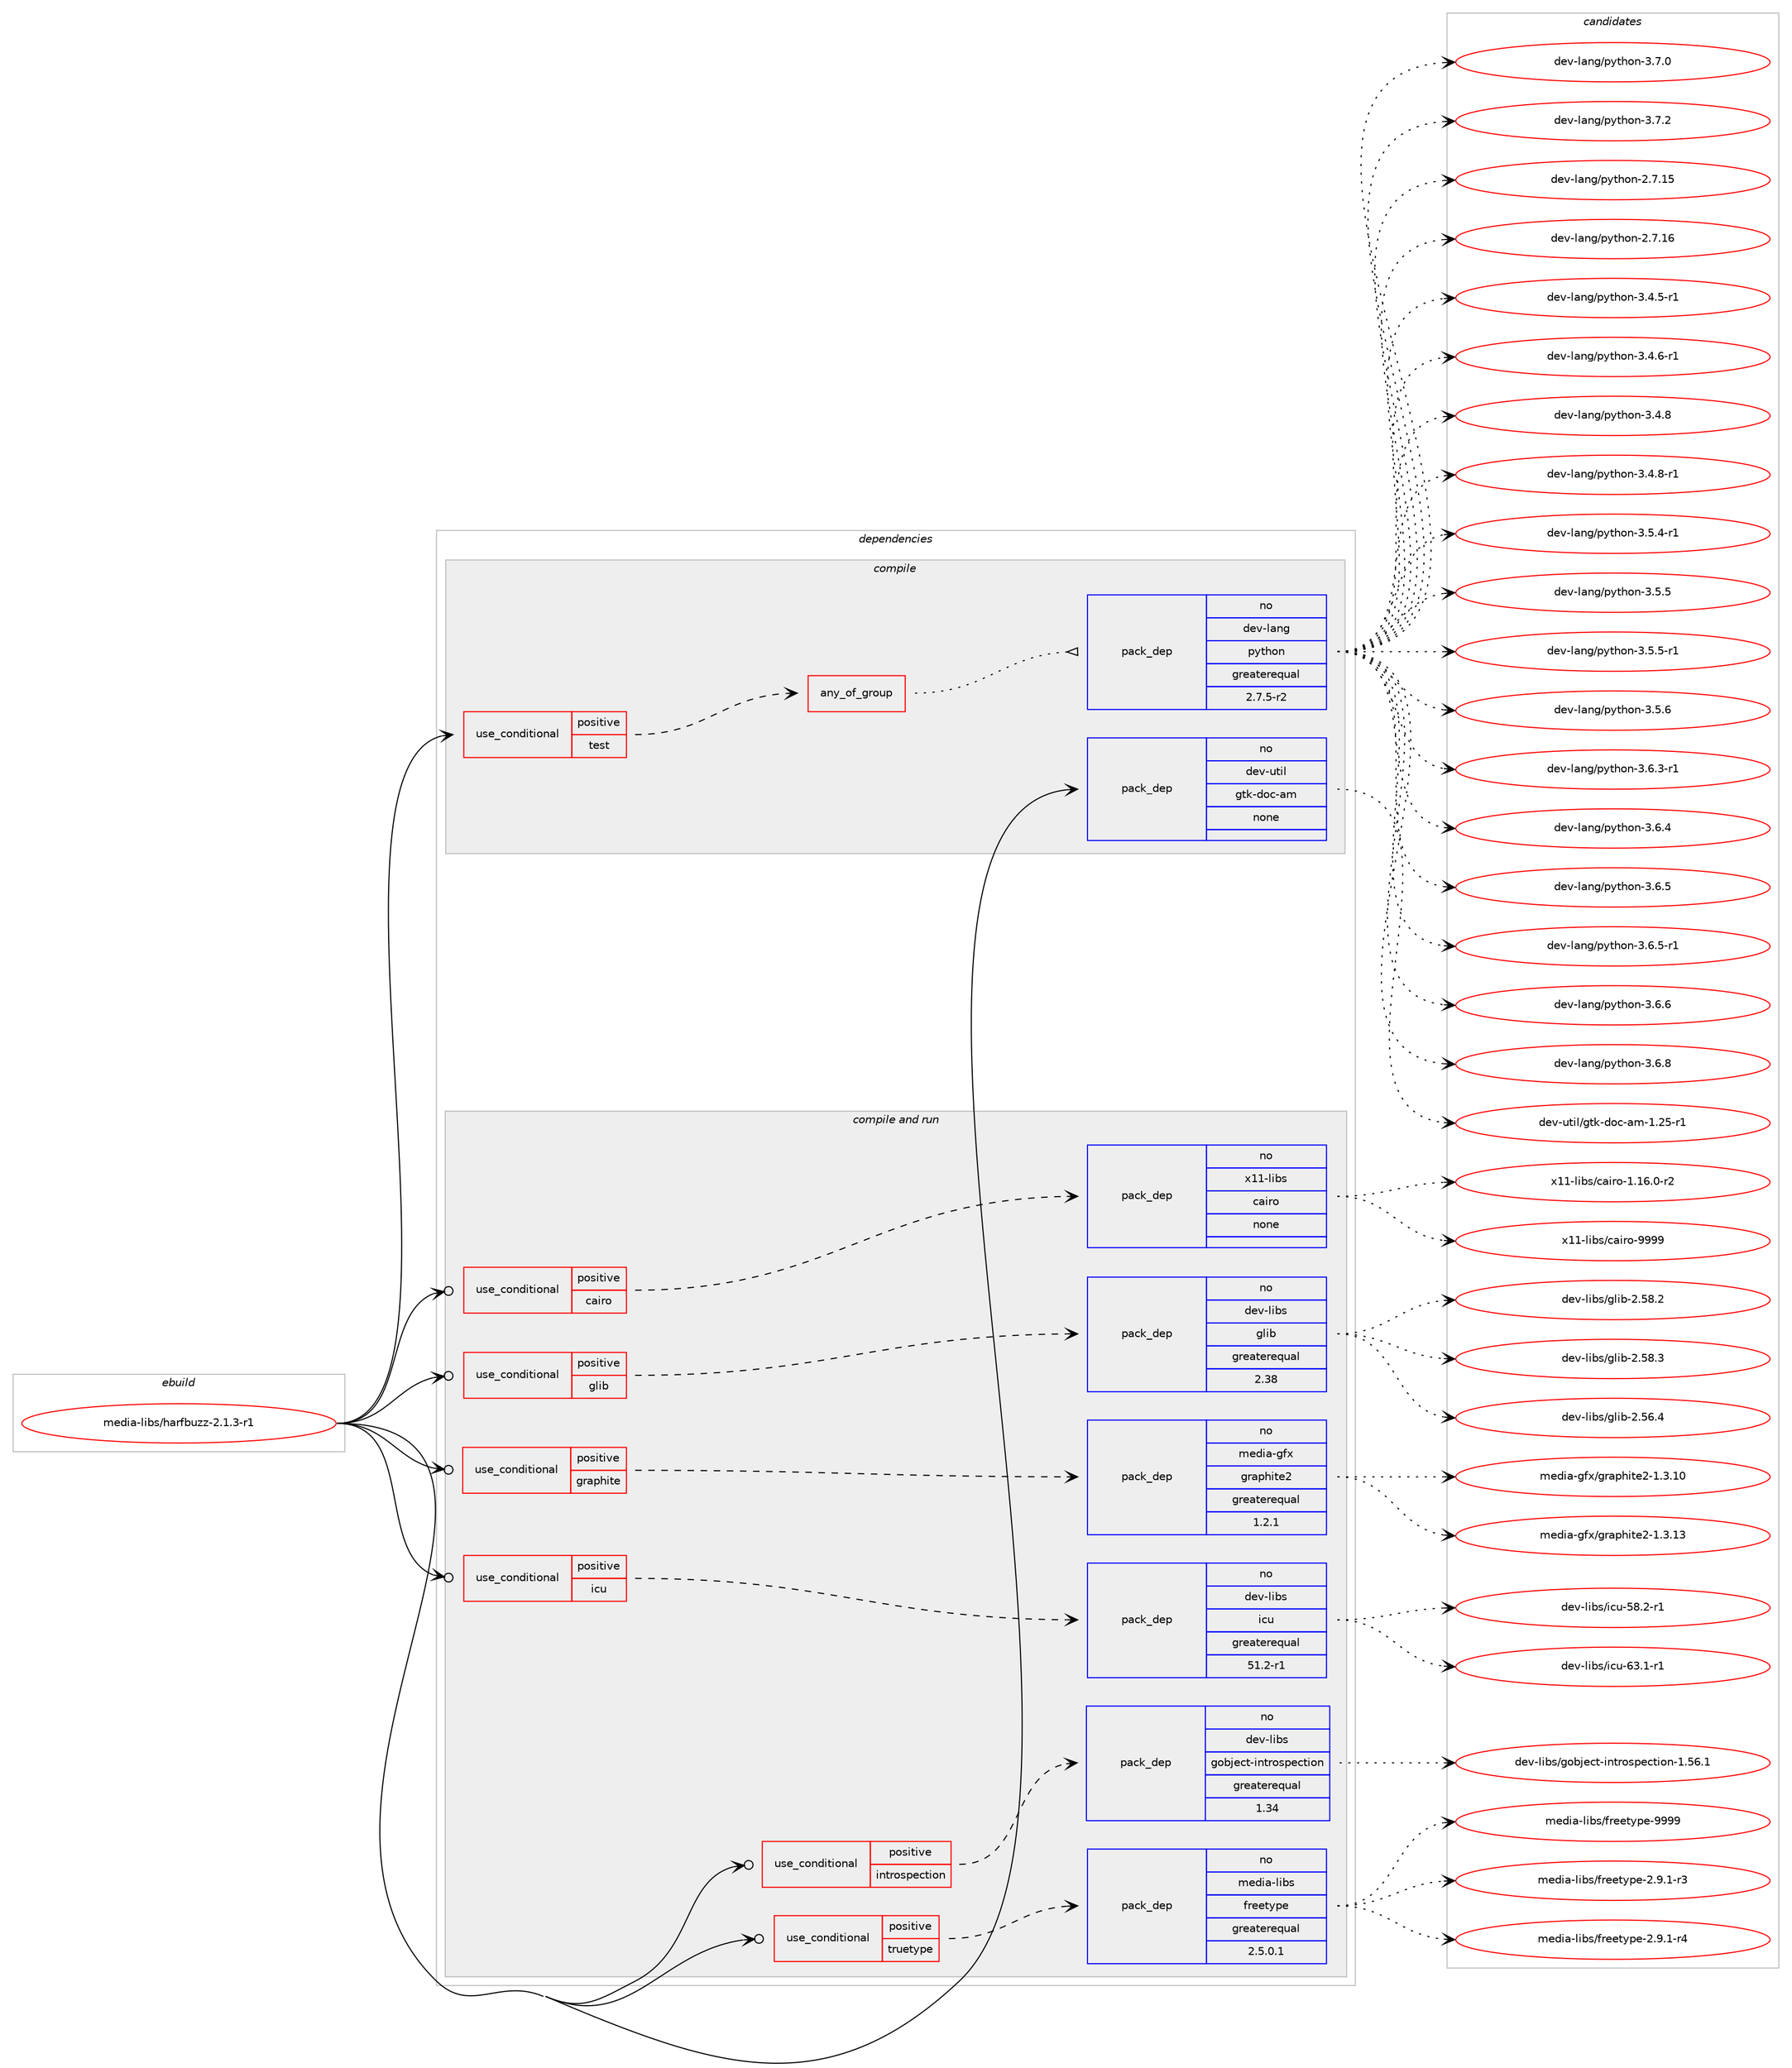 digraph prolog {

# *************
# Graph options
# *************

newrank=true;
concentrate=true;
compound=true;
graph [rankdir=LR,fontname=Helvetica,fontsize=10,ranksep=1.5];#, ranksep=2.5, nodesep=0.2];
edge  [arrowhead=vee];
node  [fontname=Helvetica,fontsize=10];

# **********
# The ebuild
# **********

subgraph cluster_leftcol {
color=gray;
rank=same;
label=<<i>ebuild</i>>;
id [label="media-libs/harfbuzz-2.1.3-r1", color=red, width=4, href="../media-libs/harfbuzz-2.1.3-r1.svg"];
}

# ****************
# The dependencies
# ****************

subgraph cluster_midcol {
color=gray;
label=<<i>dependencies</i>>;
subgraph cluster_compile {
fillcolor="#eeeeee";
style=filled;
label=<<i>compile</i>>;
subgraph cond434136 {
dependency1611407 [label=<<TABLE BORDER="0" CELLBORDER="1" CELLSPACING="0" CELLPADDING="4"><TR><TD ROWSPAN="3" CELLPADDING="10">use_conditional</TD></TR><TR><TD>positive</TD></TR><TR><TD>test</TD></TR></TABLE>>, shape=none, color=red];
subgraph any25031 {
dependency1611408 [label=<<TABLE BORDER="0" CELLBORDER="1" CELLSPACING="0" CELLPADDING="4"><TR><TD CELLPADDING="10">any_of_group</TD></TR></TABLE>>, shape=none, color=red];subgraph pack1151541 {
dependency1611409 [label=<<TABLE BORDER="0" CELLBORDER="1" CELLSPACING="0" CELLPADDING="4" WIDTH="220"><TR><TD ROWSPAN="6" CELLPADDING="30">pack_dep</TD></TR><TR><TD WIDTH="110">no</TD></TR><TR><TD>dev-lang</TD></TR><TR><TD>python</TD></TR><TR><TD>greaterequal</TD></TR><TR><TD>2.7.5-r2</TD></TR></TABLE>>, shape=none, color=blue];
}
dependency1611408:e -> dependency1611409:w [weight=20,style="dotted",arrowhead="oinv"];
}
dependency1611407:e -> dependency1611408:w [weight=20,style="dashed",arrowhead="vee"];
}
id:e -> dependency1611407:w [weight=20,style="solid",arrowhead="vee"];
subgraph pack1151542 {
dependency1611410 [label=<<TABLE BORDER="0" CELLBORDER="1" CELLSPACING="0" CELLPADDING="4" WIDTH="220"><TR><TD ROWSPAN="6" CELLPADDING="30">pack_dep</TD></TR><TR><TD WIDTH="110">no</TD></TR><TR><TD>dev-util</TD></TR><TR><TD>gtk-doc-am</TD></TR><TR><TD>none</TD></TR><TR><TD></TD></TR></TABLE>>, shape=none, color=blue];
}
id:e -> dependency1611410:w [weight=20,style="solid",arrowhead="vee"];
}
subgraph cluster_compileandrun {
fillcolor="#eeeeee";
style=filled;
label=<<i>compile and run</i>>;
subgraph cond434137 {
dependency1611411 [label=<<TABLE BORDER="0" CELLBORDER="1" CELLSPACING="0" CELLPADDING="4"><TR><TD ROWSPAN="3" CELLPADDING="10">use_conditional</TD></TR><TR><TD>positive</TD></TR><TR><TD>cairo</TD></TR></TABLE>>, shape=none, color=red];
subgraph pack1151543 {
dependency1611412 [label=<<TABLE BORDER="0" CELLBORDER="1" CELLSPACING="0" CELLPADDING="4" WIDTH="220"><TR><TD ROWSPAN="6" CELLPADDING="30">pack_dep</TD></TR><TR><TD WIDTH="110">no</TD></TR><TR><TD>x11-libs</TD></TR><TR><TD>cairo</TD></TR><TR><TD>none</TD></TR><TR><TD></TD></TR></TABLE>>, shape=none, color=blue];
}
dependency1611411:e -> dependency1611412:w [weight=20,style="dashed",arrowhead="vee"];
}
id:e -> dependency1611411:w [weight=20,style="solid",arrowhead="odotvee"];
subgraph cond434138 {
dependency1611413 [label=<<TABLE BORDER="0" CELLBORDER="1" CELLSPACING="0" CELLPADDING="4"><TR><TD ROWSPAN="3" CELLPADDING="10">use_conditional</TD></TR><TR><TD>positive</TD></TR><TR><TD>glib</TD></TR></TABLE>>, shape=none, color=red];
subgraph pack1151544 {
dependency1611414 [label=<<TABLE BORDER="0" CELLBORDER="1" CELLSPACING="0" CELLPADDING="4" WIDTH="220"><TR><TD ROWSPAN="6" CELLPADDING="30">pack_dep</TD></TR><TR><TD WIDTH="110">no</TD></TR><TR><TD>dev-libs</TD></TR><TR><TD>glib</TD></TR><TR><TD>greaterequal</TD></TR><TR><TD>2.38</TD></TR></TABLE>>, shape=none, color=blue];
}
dependency1611413:e -> dependency1611414:w [weight=20,style="dashed",arrowhead="vee"];
}
id:e -> dependency1611413:w [weight=20,style="solid",arrowhead="odotvee"];
subgraph cond434139 {
dependency1611415 [label=<<TABLE BORDER="0" CELLBORDER="1" CELLSPACING="0" CELLPADDING="4"><TR><TD ROWSPAN="3" CELLPADDING="10">use_conditional</TD></TR><TR><TD>positive</TD></TR><TR><TD>graphite</TD></TR></TABLE>>, shape=none, color=red];
subgraph pack1151545 {
dependency1611416 [label=<<TABLE BORDER="0" CELLBORDER="1" CELLSPACING="0" CELLPADDING="4" WIDTH="220"><TR><TD ROWSPAN="6" CELLPADDING="30">pack_dep</TD></TR><TR><TD WIDTH="110">no</TD></TR><TR><TD>media-gfx</TD></TR><TR><TD>graphite2</TD></TR><TR><TD>greaterequal</TD></TR><TR><TD>1.2.1</TD></TR></TABLE>>, shape=none, color=blue];
}
dependency1611415:e -> dependency1611416:w [weight=20,style="dashed",arrowhead="vee"];
}
id:e -> dependency1611415:w [weight=20,style="solid",arrowhead="odotvee"];
subgraph cond434140 {
dependency1611417 [label=<<TABLE BORDER="0" CELLBORDER="1" CELLSPACING="0" CELLPADDING="4"><TR><TD ROWSPAN="3" CELLPADDING="10">use_conditional</TD></TR><TR><TD>positive</TD></TR><TR><TD>icu</TD></TR></TABLE>>, shape=none, color=red];
subgraph pack1151546 {
dependency1611418 [label=<<TABLE BORDER="0" CELLBORDER="1" CELLSPACING="0" CELLPADDING="4" WIDTH="220"><TR><TD ROWSPAN="6" CELLPADDING="30">pack_dep</TD></TR><TR><TD WIDTH="110">no</TD></TR><TR><TD>dev-libs</TD></TR><TR><TD>icu</TD></TR><TR><TD>greaterequal</TD></TR><TR><TD>51.2-r1</TD></TR></TABLE>>, shape=none, color=blue];
}
dependency1611417:e -> dependency1611418:w [weight=20,style="dashed",arrowhead="vee"];
}
id:e -> dependency1611417:w [weight=20,style="solid",arrowhead="odotvee"];
subgraph cond434141 {
dependency1611419 [label=<<TABLE BORDER="0" CELLBORDER="1" CELLSPACING="0" CELLPADDING="4"><TR><TD ROWSPAN="3" CELLPADDING="10">use_conditional</TD></TR><TR><TD>positive</TD></TR><TR><TD>introspection</TD></TR></TABLE>>, shape=none, color=red];
subgraph pack1151547 {
dependency1611420 [label=<<TABLE BORDER="0" CELLBORDER="1" CELLSPACING="0" CELLPADDING="4" WIDTH="220"><TR><TD ROWSPAN="6" CELLPADDING="30">pack_dep</TD></TR><TR><TD WIDTH="110">no</TD></TR><TR><TD>dev-libs</TD></TR><TR><TD>gobject-introspection</TD></TR><TR><TD>greaterequal</TD></TR><TR><TD>1.34</TD></TR></TABLE>>, shape=none, color=blue];
}
dependency1611419:e -> dependency1611420:w [weight=20,style="dashed",arrowhead="vee"];
}
id:e -> dependency1611419:w [weight=20,style="solid",arrowhead="odotvee"];
subgraph cond434142 {
dependency1611421 [label=<<TABLE BORDER="0" CELLBORDER="1" CELLSPACING="0" CELLPADDING="4"><TR><TD ROWSPAN="3" CELLPADDING="10">use_conditional</TD></TR><TR><TD>positive</TD></TR><TR><TD>truetype</TD></TR></TABLE>>, shape=none, color=red];
subgraph pack1151548 {
dependency1611422 [label=<<TABLE BORDER="0" CELLBORDER="1" CELLSPACING="0" CELLPADDING="4" WIDTH="220"><TR><TD ROWSPAN="6" CELLPADDING="30">pack_dep</TD></TR><TR><TD WIDTH="110">no</TD></TR><TR><TD>media-libs</TD></TR><TR><TD>freetype</TD></TR><TR><TD>greaterequal</TD></TR><TR><TD>2.5.0.1</TD></TR></TABLE>>, shape=none, color=blue];
}
dependency1611421:e -> dependency1611422:w [weight=20,style="dashed",arrowhead="vee"];
}
id:e -> dependency1611421:w [weight=20,style="solid",arrowhead="odotvee"];
}
subgraph cluster_run {
fillcolor="#eeeeee";
style=filled;
label=<<i>run</i>>;
}
}

# **************
# The candidates
# **************

subgraph cluster_choices {
rank=same;
color=gray;
label=<<i>candidates</i>>;

subgraph choice1151541 {
color=black;
nodesep=1;
choice10010111845108971101034711212111610411111045504655464953 [label="dev-lang/python-2.7.15", color=red, width=4,href="../dev-lang/python-2.7.15.svg"];
choice10010111845108971101034711212111610411111045504655464954 [label="dev-lang/python-2.7.16", color=red, width=4,href="../dev-lang/python-2.7.16.svg"];
choice1001011184510897110103471121211161041111104551465246534511449 [label="dev-lang/python-3.4.5-r1", color=red, width=4,href="../dev-lang/python-3.4.5-r1.svg"];
choice1001011184510897110103471121211161041111104551465246544511449 [label="dev-lang/python-3.4.6-r1", color=red, width=4,href="../dev-lang/python-3.4.6-r1.svg"];
choice100101118451089711010347112121116104111110455146524656 [label="dev-lang/python-3.4.8", color=red, width=4,href="../dev-lang/python-3.4.8.svg"];
choice1001011184510897110103471121211161041111104551465246564511449 [label="dev-lang/python-3.4.8-r1", color=red, width=4,href="../dev-lang/python-3.4.8-r1.svg"];
choice1001011184510897110103471121211161041111104551465346524511449 [label="dev-lang/python-3.5.4-r1", color=red, width=4,href="../dev-lang/python-3.5.4-r1.svg"];
choice100101118451089711010347112121116104111110455146534653 [label="dev-lang/python-3.5.5", color=red, width=4,href="../dev-lang/python-3.5.5.svg"];
choice1001011184510897110103471121211161041111104551465346534511449 [label="dev-lang/python-3.5.5-r1", color=red, width=4,href="../dev-lang/python-3.5.5-r1.svg"];
choice100101118451089711010347112121116104111110455146534654 [label="dev-lang/python-3.5.6", color=red, width=4,href="../dev-lang/python-3.5.6.svg"];
choice1001011184510897110103471121211161041111104551465446514511449 [label="dev-lang/python-3.6.3-r1", color=red, width=4,href="../dev-lang/python-3.6.3-r1.svg"];
choice100101118451089711010347112121116104111110455146544652 [label="dev-lang/python-3.6.4", color=red, width=4,href="../dev-lang/python-3.6.4.svg"];
choice100101118451089711010347112121116104111110455146544653 [label="dev-lang/python-3.6.5", color=red, width=4,href="../dev-lang/python-3.6.5.svg"];
choice1001011184510897110103471121211161041111104551465446534511449 [label="dev-lang/python-3.6.5-r1", color=red, width=4,href="../dev-lang/python-3.6.5-r1.svg"];
choice100101118451089711010347112121116104111110455146544654 [label="dev-lang/python-3.6.6", color=red, width=4,href="../dev-lang/python-3.6.6.svg"];
choice100101118451089711010347112121116104111110455146544656 [label="dev-lang/python-3.6.8", color=red, width=4,href="../dev-lang/python-3.6.8.svg"];
choice100101118451089711010347112121116104111110455146554648 [label="dev-lang/python-3.7.0", color=red, width=4,href="../dev-lang/python-3.7.0.svg"];
choice100101118451089711010347112121116104111110455146554650 [label="dev-lang/python-3.7.2", color=red, width=4,href="../dev-lang/python-3.7.2.svg"];
dependency1611409:e -> choice10010111845108971101034711212111610411111045504655464953:w [style=dotted,weight="100"];
dependency1611409:e -> choice10010111845108971101034711212111610411111045504655464954:w [style=dotted,weight="100"];
dependency1611409:e -> choice1001011184510897110103471121211161041111104551465246534511449:w [style=dotted,weight="100"];
dependency1611409:e -> choice1001011184510897110103471121211161041111104551465246544511449:w [style=dotted,weight="100"];
dependency1611409:e -> choice100101118451089711010347112121116104111110455146524656:w [style=dotted,weight="100"];
dependency1611409:e -> choice1001011184510897110103471121211161041111104551465246564511449:w [style=dotted,weight="100"];
dependency1611409:e -> choice1001011184510897110103471121211161041111104551465346524511449:w [style=dotted,weight="100"];
dependency1611409:e -> choice100101118451089711010347112121116104111110455146534653:w [style=dotted,weight="100"];
dependency1611409:e -> choice1001011184510897110103471121211161041111104551465346534511449:w [style=dotted,weight="100"];
dependency1611409:e -> choice100101118451089711010347112121116104111110455146534654:w [style=dotted,weight="100"];
dependency1611409:e -> choice1001011184510897110103471121211161041111104551465446514511449:w [style=dotted,weight="100"];
dependency1611409:e -> choice100101118451089711010347112121116104111110455146544652:w [style=dotted,weight="100"];
dependency1611409:e -> choice100101118451089711010347112121116104111110455146544653:w [style=dotted,weight="100"];
dependency1611409:e -> choice1001011184510897110103471121211161041111104551465446534511449:w [style=dotted,weight="100"];
dependency1611409:e -> choice100101118451089711010347112121116104111110455146544654:w [style=dotted,weight="100"];
dependency1611409:e -> choice100101118451089711010347112121116104111110455146544656:w [style=dotted,weight="100"];
dependency1611409:e -> choice100101118451089711010347112121116104111110455146554648:w [style=dotted,weight="100"];
dependency1611409:e -> choice100101118451089711010347112121116104111110455146554650:w [style=dotted,weight="100"];
}
subgraph choice1151542 {
color=black;
nodesep=1;
choice10010111845117116105108471031161074510011199459710945494650534511449 [label="dev-util/gtk-doc-am-1.25-r1", color=red, width=4,href="../dev-util/gtk-doc-am-1.25-r1.svg"];
dependency1611410:e -> choice10010111845117116105108471031161074510011199459710945494650534511449:w [style=dotted,weight="100"];
}
subgraph choice1151543 {
color=black;
nodesep=1;
choice12049494510810598115479997105114111454946495446484511450 [label="x11-libs/cairo-1.16.0-r2", color=red, width=4,href="../x11-libs/cairo-1.16.0-r2.svg"];
choice120494945108105981154799971051141114557575757 [label="x11-libs/cairo-9999", color=red, width=4,href="../x11-libs/cairo-9999.svg"];
dependency1611412:e -> choice12049494510810598115479997105114111454946495446484511450:w [style=dotted,weight="100"];
dependency1611412:e -> choice120494945108105981154799971051141114557575757:w [style=dotted,weight="100"];
}
subgraph choice1151544 {
color=black;
nodesep=1;
choice1001011184510810598115471031081059845504653544652 [label="dev-libs/glib-2.56.4", color=red, width=4,href="../dev-libs/glib-2.56.4.svg"];
choice1001011184510810598115471031081059845504653564650 [label="dev-libs/glib-2.58.2", color=red, width=4,href="../dev-libs/glib-2.58.2.svg"];
choice1001011184510810598115471031081059845504653564651 [label="dev-libs/glib-2.58.3", color=red, width=4,href="../dev-libs/glib-2.58.3.svg"];
dependency1611414:e -> choice1001011184510810598115471031081059845504653544652:w [style=dotted,weight="100"];
dependency1611414:e -> choice1001011184510810598115471031081059845504653564650:w [style=dotted,weight="100"];
dependency1611414:e -> choice1001011184510810598115471031081059845504653564651:w [style=dotted,weight="100"];
}
subgraph choice1151545 {
color=black;
nodesep=1;
choice109101100105974510310212047103114971121041051161015045494651464948 [label="media-gfx/graphite2-1.3.10", color=red, width=4,href="../media-gfx/graphite2-1.3.10.svg"];
choice109101100105974510310212047103114971121041051161015045494651464951 [label="media-gfx/graphite2-1.3.13", color=red, width=4,href="../media-gfx/graphite2-1.3.13.svg"];
dependency1611416:e -> choice109101100105974510310212047103114971121041051161015045494651464948:w [style=dotted,weight="100"];
dependency1611416:e -> choice109101100105974510310212047103114971121041051161015045494651464951:w [style=dotted,weight="100"];
}
subgraph choice1151546 {
color=black;
nodesep=1;
choice1001011184510810598115471059911745535646504511449 [label="dev-libs/icu-58.2-r1", color=red, width=4,href="../dev-libs/icu-58.2-r1.svg"];
choice1001011184510810598115471059911745545146494511449 [label="dev-libs/icu-63.1-r1", color=red, width=4,href="../dev-libs/icu-63.1-r1.svg"];
dependency1611418:e -> choice1001011184510810598115471059911745535646504511449:w [style=dotted,weight="100"];
dependency1611418:e -> choice1001011184510810598115471059911745545146494511449:w [style=dotted,weight="100"];
}
subgraph choice1151547 {
color=black;
nodesep=1;
choice1001011184510810598115471031119810610199116451051101161141111151121019911610511111045494653544649 [label="dev-libs/gobject-introspection-1.56.1", color=red, width=4,href="../dev-libs/gobject-introspection-1.56.1.svg"];
dependency1611420:e -> choice1001011184510810598115471031119810610199116451051101161141111151121019911610511111045494653544649:w [style=dotted,weight="100"];
}
subgraph choice1151548 {
color=black;
nodesep=1;
choice109101100105974510810598115471021141011011161211121014550465746494511451 [label="media-libs/freetype-2.9.1-r3", color=red, width=4,href="../media-libs/freetype-2.9.1-r3.svg"];
choice109101100105974510810598115471021141011011161211121014550465746494511452 [label="media-libs/freetype-2.9.1-r4", color=red, width=4,href="../media-libs/freetype-2.9.1-r4.svg"];
choice109101100105974510810598115471021141011011161211121014557575757 [label="media-libs/freetype-9999", color=red, width=4,href="../media-libs/freetype-9999.svg"];
dependency1611422:e -> choice109101100105974510810598115471021141011011161211121014550465746494511451:w [style=dotted,weight="100"];
dependency1611422:e -> choice109101100105974510810598115471021141011011161211121014550465746494511452:w [style=dotted,weight="100"];
dependency1611422:e -> choice109101100105974510810598115471021141011011161211121014557575757:w [style=dotted,weight="100"];
}
}

}

